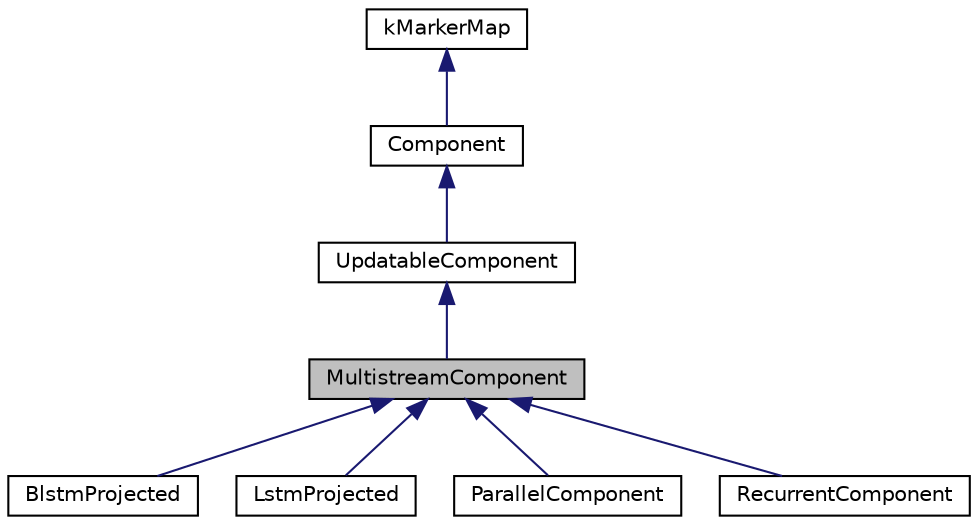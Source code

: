 digraph "MultistreamComponent"
{
  edge [fontname="Helvetica",fontsize="10",labelfontname="Helvetica",labelfontsize="10"];
  node [fontname="Helvetica",fontsize="10",shape=record];
  Node0 [label="MultistreamComponent",height=0.2,width=0.4,color="black", fillcolor="grey75", style="filled", fontcolor="black"];
  Node1 -> Node0 [dir="back",color="midnightblue",fontsize="10",style="solid",fontname="Helvetica"];
  Node1 [label="UpdatableComponent",height=0.2,width=0.4,color="black", fillcolor="white", style="filled",URL="$classkaldi_1_1nnet1_1_1UpdatableComponent.html",tooltip="Class UpdatableComponent is a Component which has trainable parameters, it contains SGD training hype..."];
  Node2 -> Node1 [dir="back",color="midnightblue",fontsize="10",style="solid",fontname="Helvetica"];
  Node2 [label="Component",height=0.2,width=0.4,color="black", fillcolor="white", style="filled",URL="$structkaldi_1_1nnet1_1_1Component.html",tooltip="Abstract class, building block of the network. "];
  Node3 -> Node2 [dir="back",color="midnightblue",fontsize="10",style="solid",fontname="Helvetica"];
  Node3 [label="kMarkerMap",height=0.2,width=0.4,color="black", fillcolor="white", style="filled",URL="$classkMarkerMap.html"];
  Node0 -> Node4 [dir="back",color="midnightblue",fontsize="10",style="solid",fontname="Helvetica"];
  Node4 [label="BlstmProjected",height=0.2,width=0.4,color="black", fillcolor="white", style="filled",URL="$classkaldi_1_1nnet1_1_1BlstmProjected.html"];
  Node0 -> Node5 [dir="back",color="midnightblue",fontsize="10",style="solid",fontname="Helvetica"];
  Node5 [label="LstmProjected",height=0.2,width=0.4,color="black", fillcolor="white", style="filled",URL="$classkaldi_1_1nnet1_1_1LstmProjected.html"];
  Node0 -> Node6 [dir="back",color="midnightblue",fontsize="10",style="solid",fontname="Helvetica"];
  Node6 [label="ParallelComponent",height=0.2,width=0.4,color="black", fillcolor="white", style="filled",URL="$classkaldi_1_1nnet1_1_1ParallelComponent.html"];
  Node0 -> Node7 [dir="back",color="midnightblue",fontsize="10",style="solid",fontname="Helvetica"];
  Node7 [label="RecurrentComponent",height=0.2,width=0.4,color="black", fillcolor="white", style="filled",URL="$classkaldi_1_1nnet1_1_1RecurrentComponent.html",tooltip="Component with recurrent connections, &#39;tanh&#39; non-linearity. "];
}
